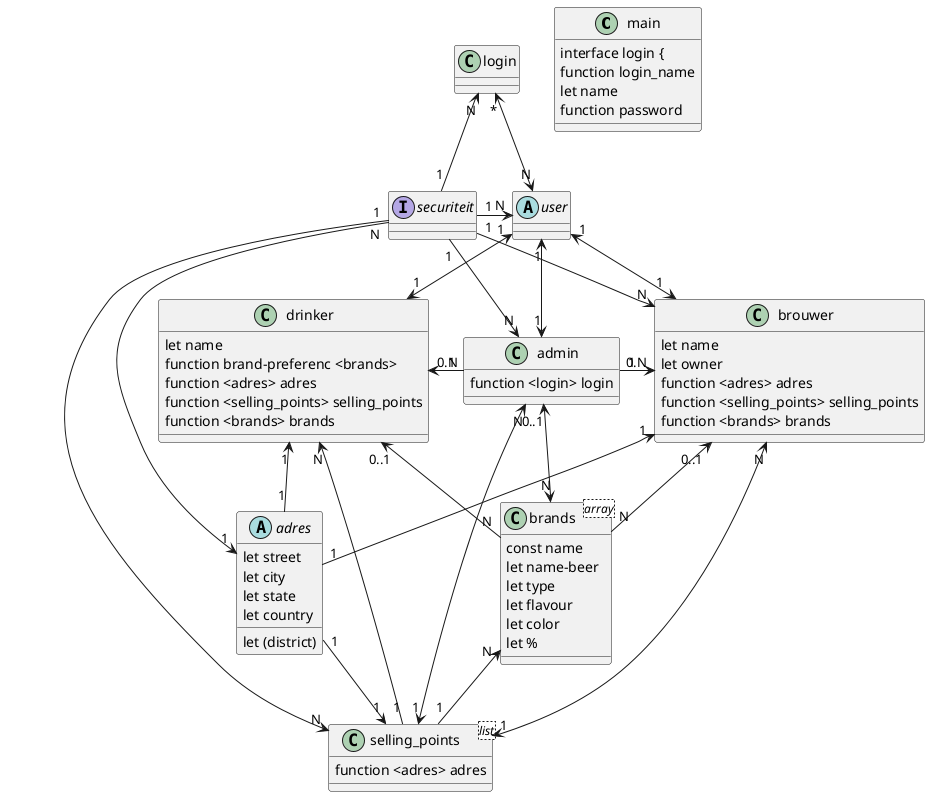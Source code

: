 @startuml
class main{

'security
interface login {
function login_name
let name
function password
}

abstract class user {
}

class admin {
function <login> login
}

interface securiteit {

}
'users
class brouwer {
let name
let owner
function <adres> adres
function <selling_points> selling_points
function <brands> brands
}

class drinker {
let name
function brand-preferenc <brands>
function <adres> adres
function <selling_points> selling_points
function <brands> brands

}

class selling_points <list> {
function <adres> adres
}

class brands <array> {
const name
let name-beer
let type
let flavour
let color
let %
}
'data
abstract class adres {
let street
let city
let state
let country
let (district)

}

'links
user "1" <-D-> "1" brouwer
user "1" <-D-> "1" drinker
user "1" <-D-> "1" admin
login "*" <-D-> "N" user

securiteit "1" --> "N" brouwer
securiteit "1" --> "N" admin
securiteit "1" -R-> "N" user
securiteit "1" -U-> "N" login
securiteit "1" --> "N" selling_points

selling_points "1" <-u-> "N" brouwer
selling_points "1" -u-> "N" drinker
selling_points "1" <-u-> "N" admin
selling_points "1" -u-> "N" brands

brands "N" -U-> "0..1" brouwer
brands "N" -U-> "0..1" drinker
brands "N" <-U-> "0..1" admin

admin "1" -L-> "0.N" drinker
admin "1" -R-> "0.N" brouwer

adres "1" -U-> "1" brouwer
adres "1" -U-> "1" drinker
adres "1" --> "1" selling_points
adres "1" <-U- "N" securiteit



}
@enduml
